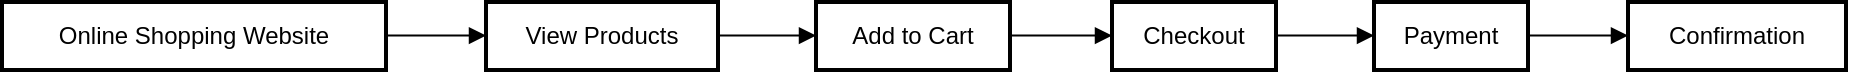 <mxfile version="21.3.0" type="github">
  <diagram name="第 1 页" id="aJlgvXd1YKHhDBPADiwE">
    <mxGraphModel>
      <root>
        <mxCell id="0" />
        <mxCell id="1" parent="0" />
        <mxCell id="2" value="Online Shopping Website" style="whiteSpace=wrap;strokeWidth=2;" vertex="1" parent="1">
          <mxGeometry width="192" height="34" as="geometry" />
        </mxCell>
        <mxCell id="3" value="View Products" style="whiteSpace=wrap;strokeWidth=2;" vertex="1" parent="1">
          <mxGeometry x="242" width="116" height="34" as="geometry" />
        </mxCell>
        <mxCell id="4" value="Add to Cart" style="whiteSpace=wrap;strokeWidth=2;" vertex="1" parent="1">
          <mxGeometry x="407" width="97" height="34" as="geometry" />
        </mxCell>
        <mxCell id="5" value="Checkout" style="whiteSpace=wrap;strokeWidth=2;" vertex="1" parent="1">
          <mxGeometry x="555" width="82" height="34" as="geometry" />
        </mxCell>
        <mxCell id="6" value="Payment" style="whiteSpace=wrap;strokeWidth=2;" vertex="1" parent="1">
          <mxGeometry x="686" width="77" height="34" as="geometry" />
        </mxCell>
        <mxCell id="7" value="Confirmation" style="whiteSpace=wrap;strokeWidth=2;" vertex="1" parent="1">
          <mxGeometry x="813" width="109" height="34" as="geometry" />
        </mxCell>
        <mxCell id="8" value="" style="curved=1;startArrow=none;endArrow=block;exitX=0.999;exitY=0.493;entryX=-0.002;entryY=0.493;" edge="1" parent="1" source="2" target="3">
          <mxGeometry relative="1" as="geometry">
            <Array as="points" />
          </mxGeometry>
        </mxCell>
        <mxCell id="9" value="" style="curved=1;startArrow=none;endArrow=block;exitX=0.994;exitY=0.493;entryX=0.003;entryY=0.493;" edge="1" parent="1" source="3" target="4">
          <mxGeometry relative="1" as="geometry">
            <Array as="points" />
          </mxGeometry>
        </mxCell>
        <mxCell id="10" value="" style="curved=1;startArrow=none;endArrow=block;exitX=1.006;exitY=0.493;entryX=-0.005;entryY=0.493;" edge="1" parent="1" source="4" target="5">
          <mxGeometry relative="1" as="geometry">
            <Array as="points" />
          </mxGeometry>
        </mxCell>
        <mxCell id="11" value="" style="curved=1;startArrow=none;endArrow=block;exitX=0.992;exitY=0.493;entryX=0.004;entryY=0.493;" edge="1" parent="1" source="5" target="6">
          <mxGeometry relative="1" as="geometry">
            <Array as="points" />
          </mxGeometry>
        </mxCell>
        <mxCell id="12" value="" style="curved=1;startArrow=none;endArrow=block;exitX=0.999;exitY=0.493;entryX=-0.001;entryY=0.493;" edge="1" parent="1" source="6" target="7">
          <mxGeometry relative="1" as="geometry">
            <Array as="points" />
          </mxGeometry>
        </mxCell>
      </root>
    </mxGraphModel>
  </diagram>
</mxfile>
